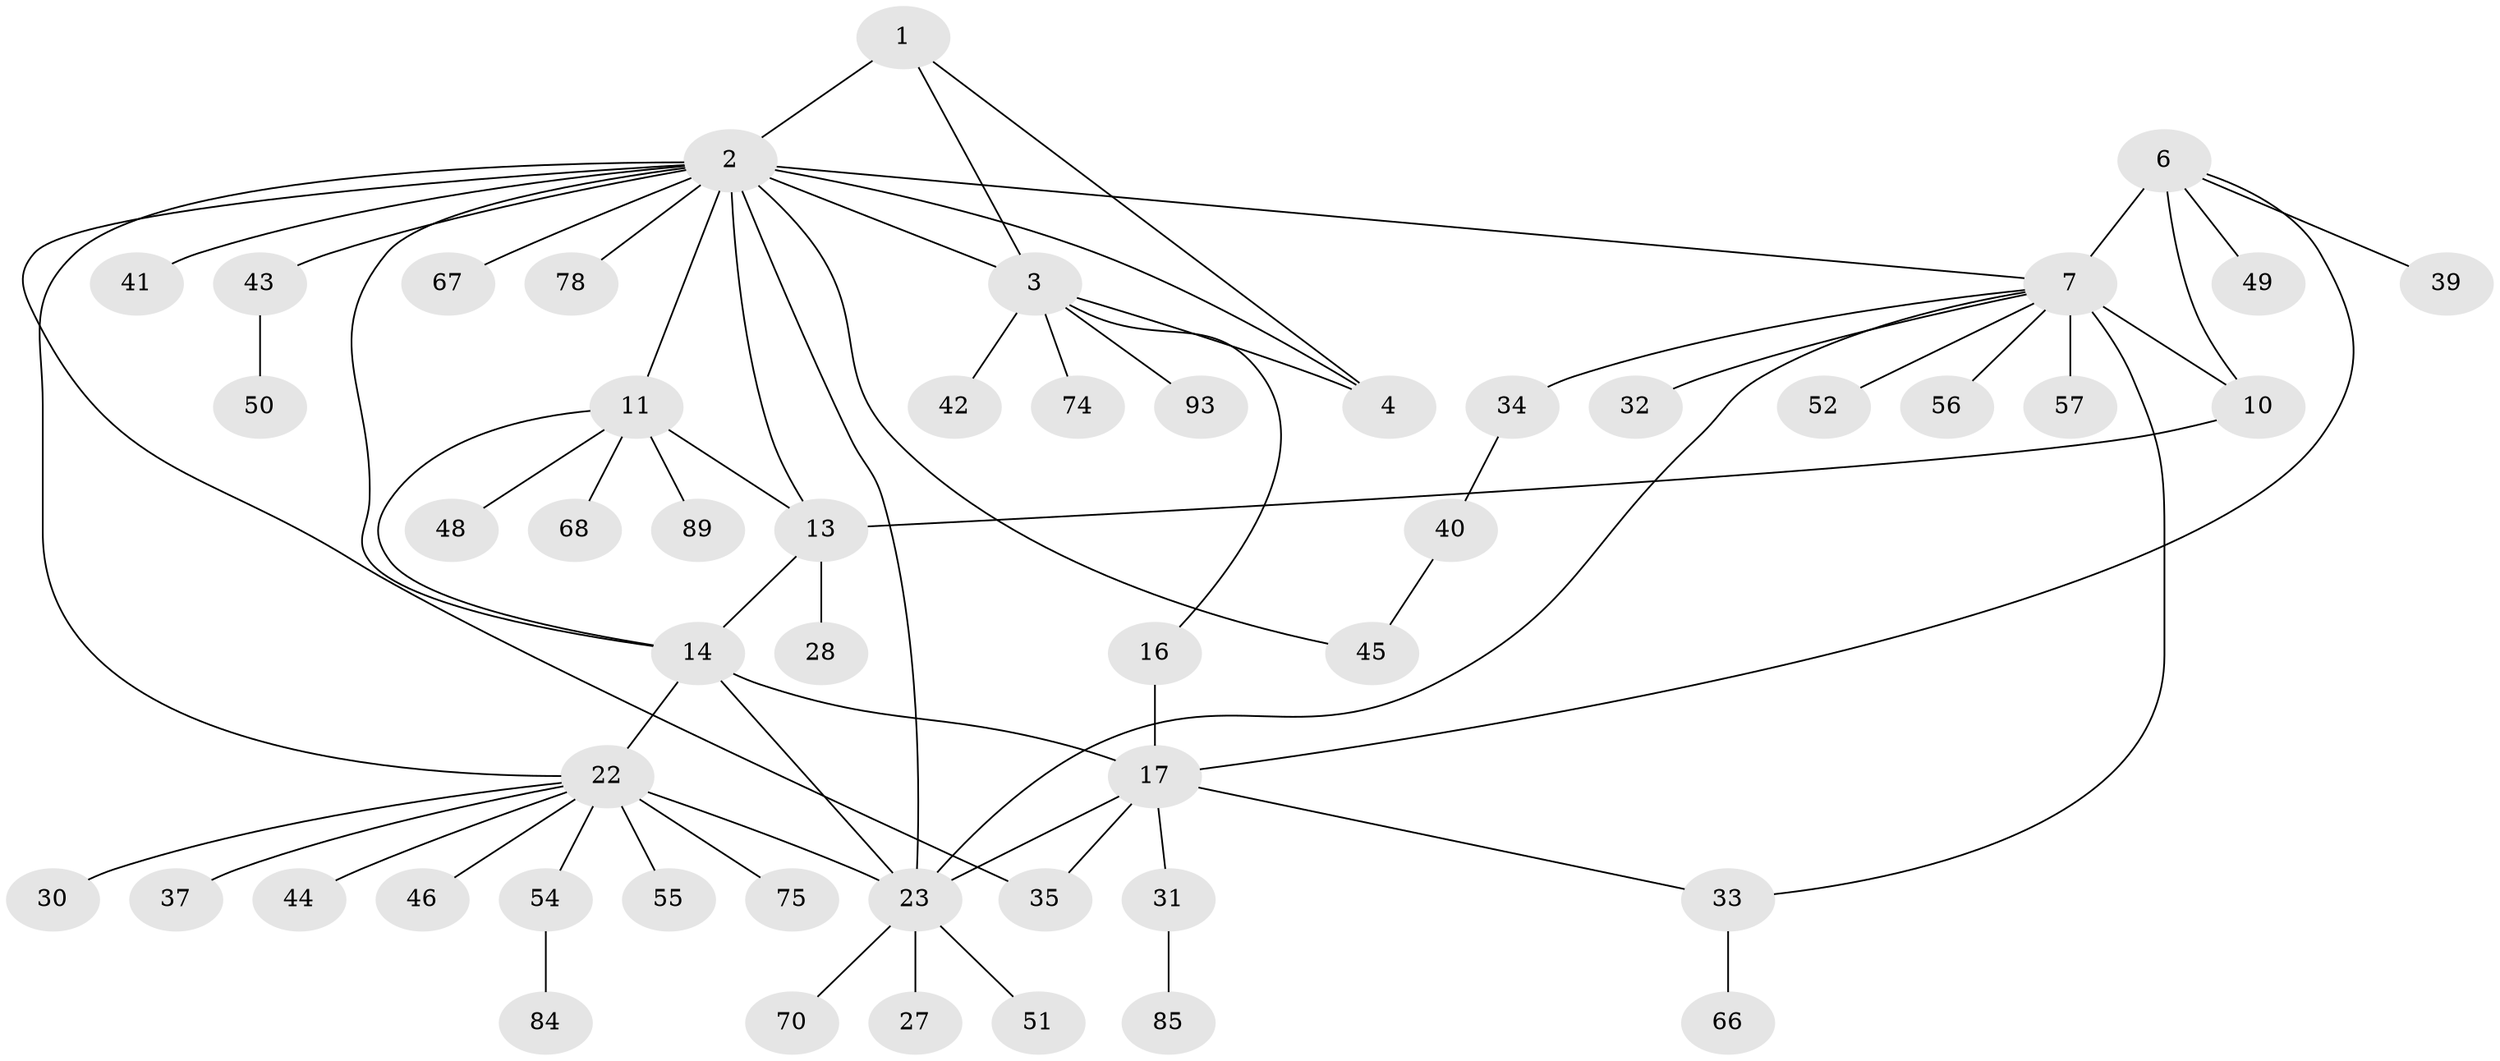 // original degree distribution, {4: 0.038834951456310676, 15: 0.009708737864077669, 8: 0.02912621359223301, 5: 0.038834951456310676, 9: 0.038834951456310676, 6: 0.05825242718446602, 10: 0.009708737864077669, 7: 0.019417475728155338, 12: 0.009708737864077669, 1: 0.5339805825242718, 2: 0.17475728155339806, 3: 0.038834951456310676}
// Generated by graph-tools (version 1.1) at 2025/19/03/04/25 18:19:26]
// undirected, 51 vertices, 68 edges
graph export_dot {
graph [start="1"]
  node [color=gray90,style=filled];
  1;
  2 [super="+12+61+5+91+100+72"];
  3;
  4;
  6 [super="+53+60"];
  7 [super="+65+8"];
  10;
  11 [super="+15"];
  13 [super="+81+83+73+64"];
  14 [super="+21"];
  16 [super="+102+19"];
  17 [super="+18+20+69"];
  22 [super="+59"];
  23 [super="+38+24+87+29"];
  27;
  28;
  30;
  31;
  32;
  33 [super="+47"];
  34;
  35 [super="+58+36"];
  37;
  39 [super="+63+82+76"];
  40;
  41;
  42;
  43;
  44;
  45 [super="+103"];
  46;
  48;
  49;
  50 [super="+95"];
  51;
  52;
  54;
  55;
  56;
  57;
  66 [super="+71"];
  67;
  68;
  70;
  74;
  75;
  78;
  84;
  85;
  89;
  93;
  1 -- 2 [weight=2];
  1 -- 3;
  1 -- 4;
  2 -- 3 [weight=2];
  2 -- 4 [weight=2];
  2 -- 43;
  2 -- 7;
  2 -- 22;
  2 -- 45;
  2 -- 35;
  2 -- 67;
  2 -- 41;
  2 -- 11 [weight=2];
  2 -- 13;
  2 -- 14;
  2 -- 78;
  2 -- 23;
  3 -- 4;
  3 -- 16;
  3 -- 42;
  3 -- 74;
  3 -- 93;
  6 -- 7 [weight=3];
  6 -- 10;
  6 -- 17;
  6 -- 39;
  6 -- 49;
  7 -- 10 [weight=3];
  7 -- 32;
  7 -- 33;
  7 -- 34;
  7 -- 52;
  7 -- 23;
  7 -- 56;
  7 -- 57;
  10 -- 13;
  11 -- 13 [weight=2];
  11 -- 14 [weight=2];
  11 -- 68;
  11 -- 89;
  11 -- 48;
  13 -- 14;
  13 -- 28;
  14 -- 17;
  14 -- 23 [weight=3];
  14 -- 22;
  16 -- 17 [weight=6];
  17 -- 33;
  17 -- 35;
  17 -- 31;
  17 -- 23 [weight=2];
  22 -- 23 [weight=3];
  22 -- 30;
  22 -- 37;
  22 -- 44;
  22 -- 46;
  22 -- 54;
  22 -- 55;
  22 -- 75;
  23 -- 70;
  23 -- 51;
  23 -- 27;
  31 -- 85;
  33 -- 66;
  34 -- 40;
  40 -- 45;
  43 -- 50;
  54 -- 84;
}
